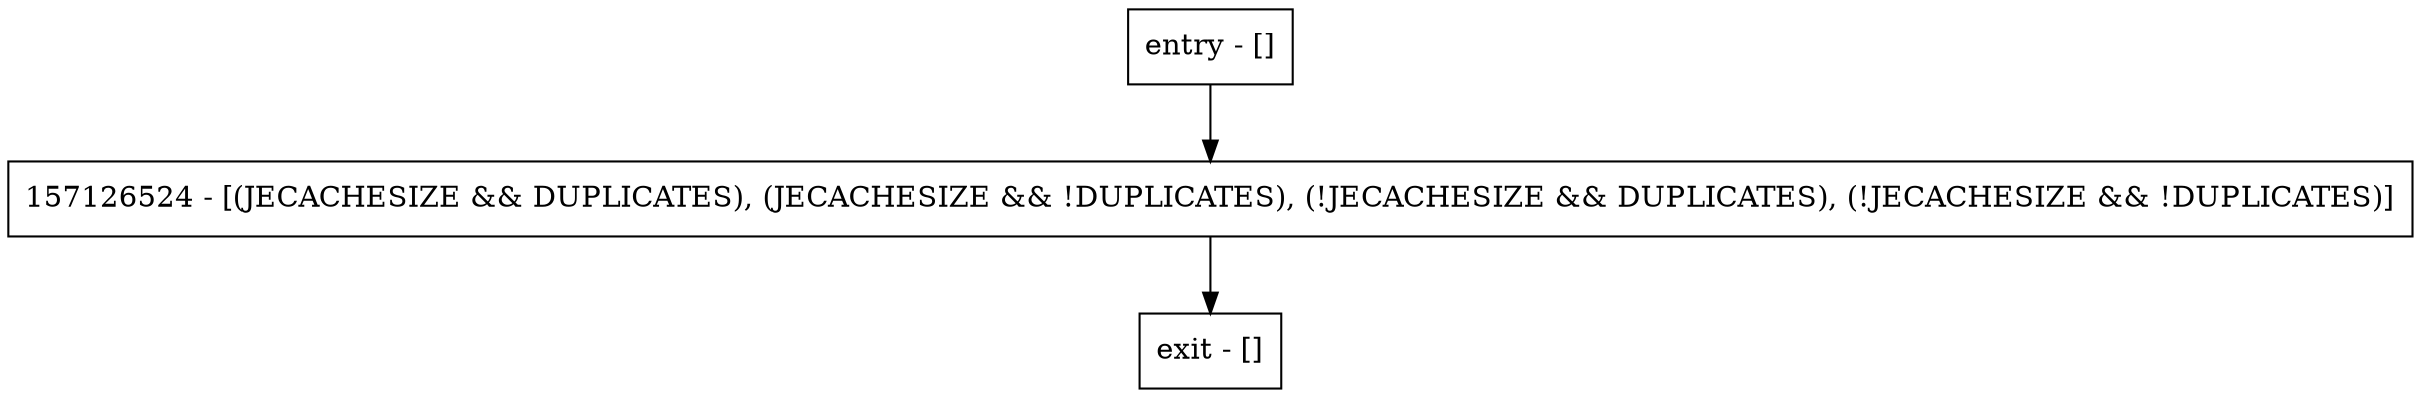 digraph getLastEntrySize {
node [shape=record];
157126524 [label="157126524 - [(JECACHESIZE && DUPLICATES), (JECACHESIZE && !DUPLICATES), (!JECACHESIZE && DUPLICATES), (!JECACHESIZE && !DUPLICATES)]"];
entry [label="entry - []"];
exit [label="exit - []"];
entry;
exit;
157126524 -> exit;
entry -> 157126524;
}
